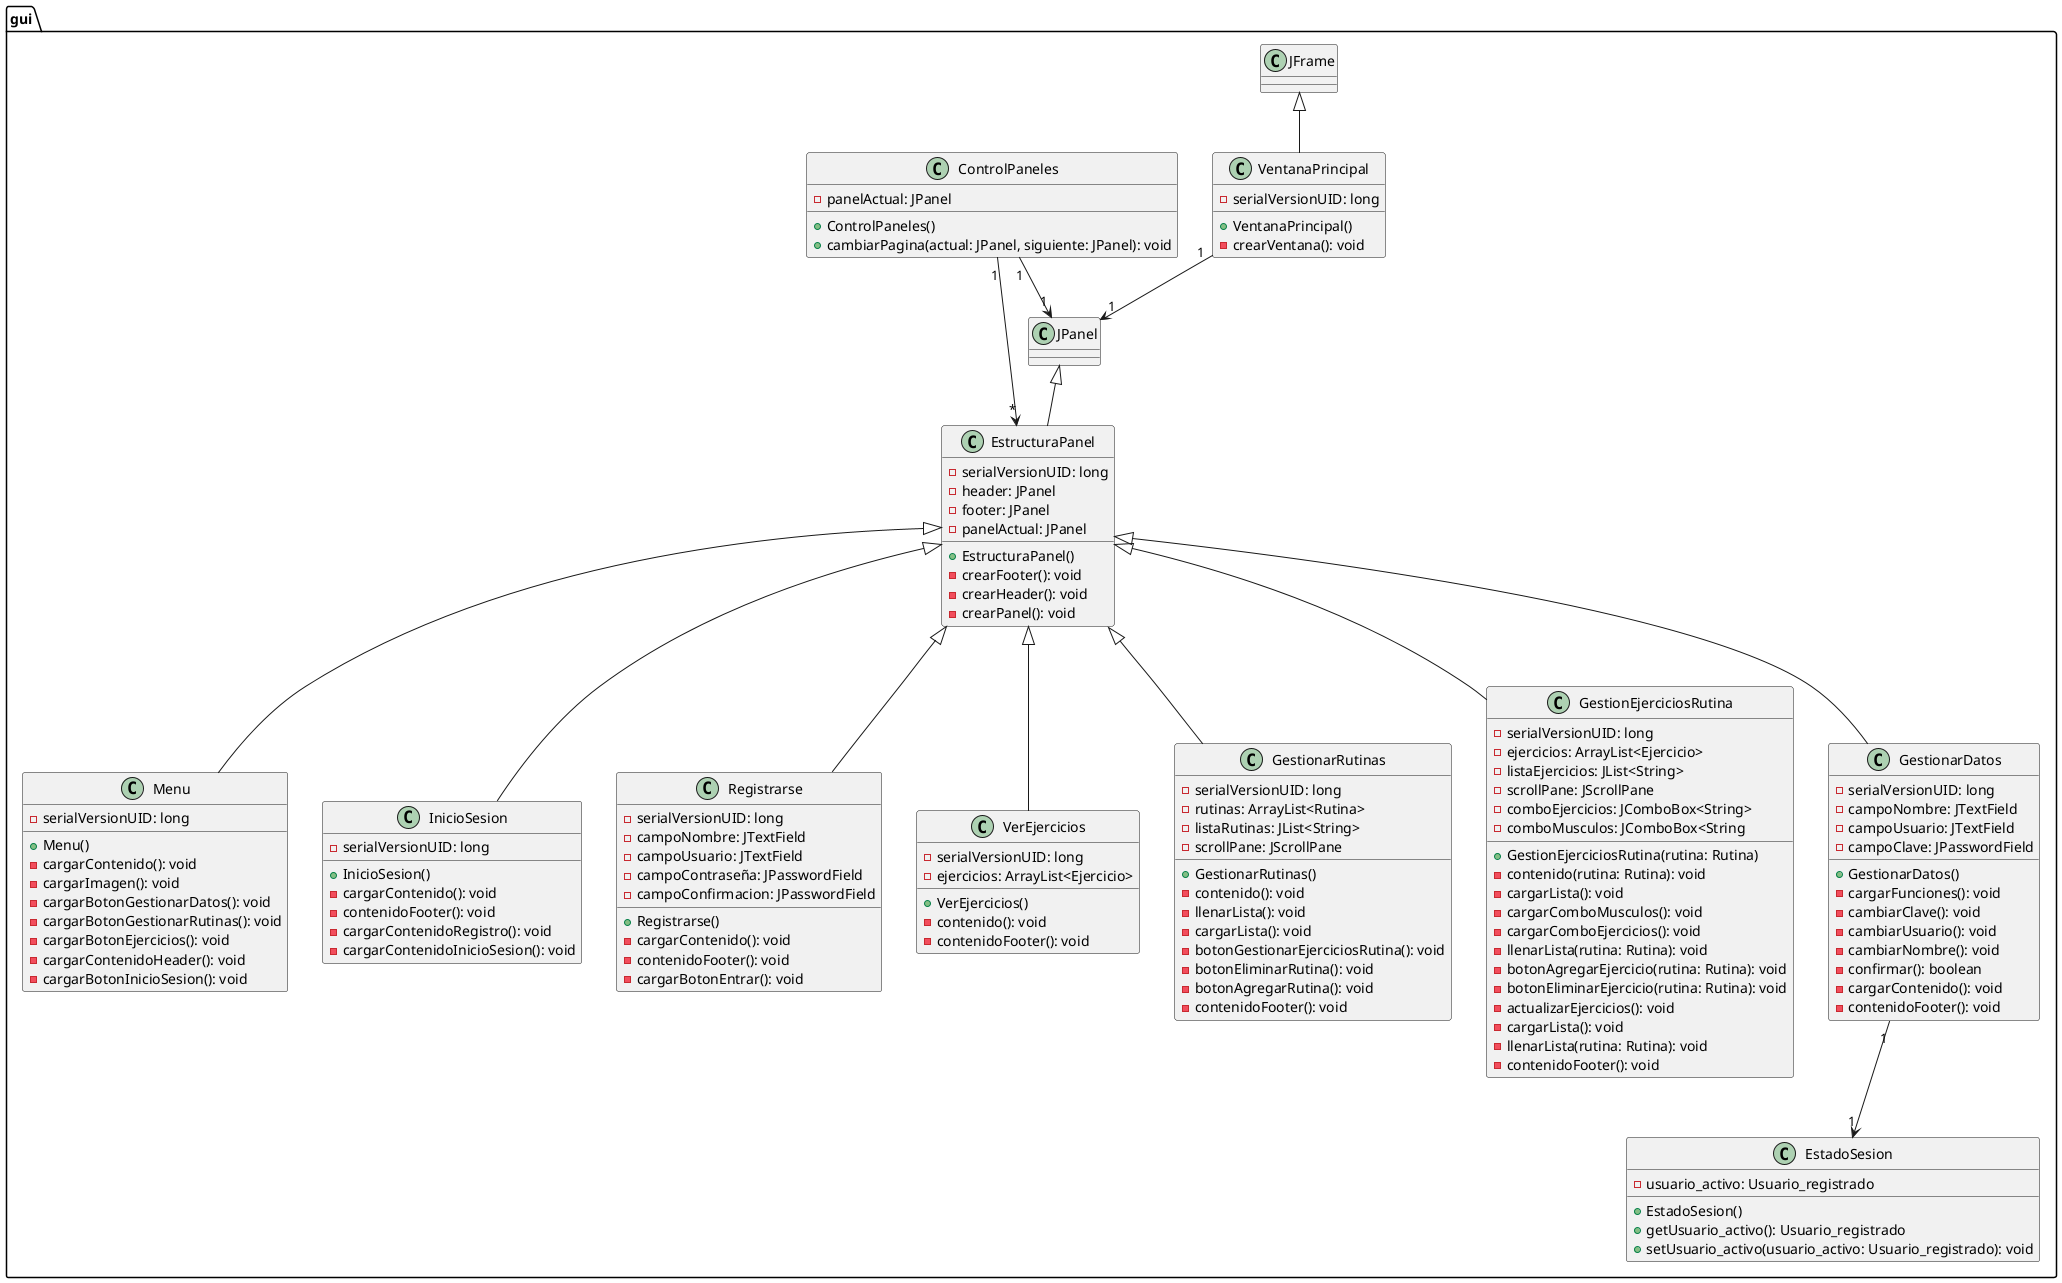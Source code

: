 @startuml
package gui {
    class VentanaPrincipal extends JFrame {
        - serialVersionUID: long

        + VentanaPrincipal()
        - crearVentana(): void
    }

    class EstructuraPanel extends JPanel {
        - serialVersionUID: long
        - header: JPanel
        - footer: JPanel
        - panelActual: JPanel

        + EstructuraPanel()
        - crearFooter(): void
        - crearHeader(): void
        - crearPanel(): void
    }

    class Menu extends EstructuraPanel {
        - serialVersionUID: long

        + Menu()
        - cargarContenido(): void
        - cargarImagen(): void
        - cargarBotonGestionarDatos(): void
        - cargarBotonGestionarRutinas(): void
        - cargarBotonEjercicios(): void
        - cargarContenidoHeader(): void
        - cargarBotonInicioSesion(): void
    }

    class InicioSesion extends EstructuraPanel {
        - serialVersionUID: long

        + InicioSesion()
        - cargarContenido(): void
        - contenidoFooter(): void
        - cargarContenidoRegistro(): void
        - cargarContenidoInicioSesion(): void
    }

    class Registrarse extends EstructuraPanel {
        - serialVersionUID: long
        - campoNombre: JTextField
        - campoUsuario: JTextField
        - campoContraseña: JPasswordField
        - campoConfirmacion: JPasswordField

        + Registrarse()
        - cargarContenido(): void
        - contenidoFooter(): void
        - cargarBotonEntrar(): void
    }

    class VerEjercicios extends EstructuraPanel {
        - serialVersionUID: long
        - ejercicios: ArrayList<Ejercicio>

        + VerEjercicios()
        - contenido(): void
        - contenidoFooter(): void
    }

    class GestionarRutinas extends EstructuraPanel {
        - serialVersionUID: long
        - rutinas: ArrayList<Rutina>
        - listaRutinas: JList<String>
        - scrollPane: JScrollPane

        + GestionarRutinas()
        - contenido(): void
        - llenarLista(): void
        - cargarLista(): void
        - botonGestionarEjerciciosRutina(): void
        - botonEliminarRutina(): void
        - botonAgregarRutina(): void
        - contenidoFooter(): void
    }

    class GestionEjerciciosRutina extends EstructuraPanel {
        - serialVersionUID: long
        - ejercicios: ArrayList<Ejercicio>
        - listaEjercicios: JList<String>
        - scrollPane: JScrollPane
        - comboEjercicios: JComboBox<String>
        - comboMusculos: JComboBox<String
        + GestionEjerciciosRutina(rutina: Rutina)
        - contenido(rutina: Rutina): void
        - cargarLista(): void
        - cargarComboMusculos(): void
        - cargarComboEjercicios(): void
        - llenarLista(rutina: Rutina): void
        - botonAgregarEjercicio(rutina: Rutina): void
        - botonEliminarEjercicio(rutina: Rutina): void
        - actualizarEjercicios(): void
        - cargarLista(): void
        - llenarLista(rutina: Rutina): void
        - contenidoFooter(): void
    }

    class GestionarDatos extends EstructuraPanel {
        - serialVersionUID: long
        - campoNombre: JTextField
        - campoUsuario: JTextField
        - campoClave: JPasswordField

        + GestionarDatos()
        - cargarFunciones(): void
        - cambiarClave(): void
        - cambiarUsuario(): void
        - cambiarNombre(): void
        - confirmar(): boolean
        - cargarContenido(): void
        - contenidoFooter(): void
    }

    class ControlPaneles {
        - panelActual: JPanel

        + ControlPaneles()
        + cambiarPagina(actual: JPanel, siguiente: JPanel): void
    }

    class EstadoSesion {
        - usuario_activo: Usuario_registrado

        + EstadoSesion()
        + getUsuario_activo(): Usuario_registrado
        + setUsuario_activo(usuario_activo: Usuario_registrado): void
    }
}
ControlPaneles "1" --> "*" EstructuraPanel
ControlPaneles "1" --> "1" JPanel
VentanaPrincipal "1" --> "1" JPanel
GestionarDatos "1" --> "1" EstadoSesion


@enduml